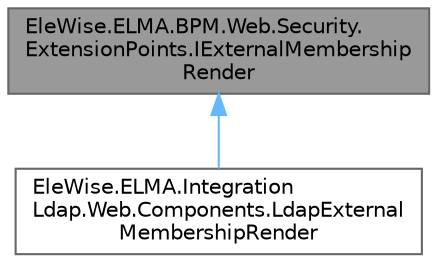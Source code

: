 digraph "EleWise.ELMA.BPM.Web.Security.ExtensionPoints.IExternalMembershipRender"
{
 // LATEX_PDF_SIZE
  bgcolor="transparent";
  edge [fontname=Helvetica,fontsize=10,labelfontname=Helvetica,labelfontsize=10];
  node [fontname=Helvetica,fontsize=10,shape=box,height=0.2,width=0.4];
  Node1 [id="Node000001",label="EleWise.ELMA.BPM.Web.Security.\lExtensionPoints.IExternalMembership\lRender",height=0.2,width=0.4,color="gray40", fillcolor="grey60", style="filled", fontcolor="black",tooltip="Точка расширения отображения настроек внешних модулей авторизации"];
  Node1 -> Node2 [id="edge1_Node000001_Node000002",dir="back",color="steelblue1",style="solid",tooltip=" "];
  Node2 [id="Node000002",label="EleWise.ELMA.Integration\lLdap.Web.Components.LdapExternal\lMembershipRender",height=0.2,width=0.4,color="gray40", fillcolor="white", style="filled",tooltip=" "];
}
